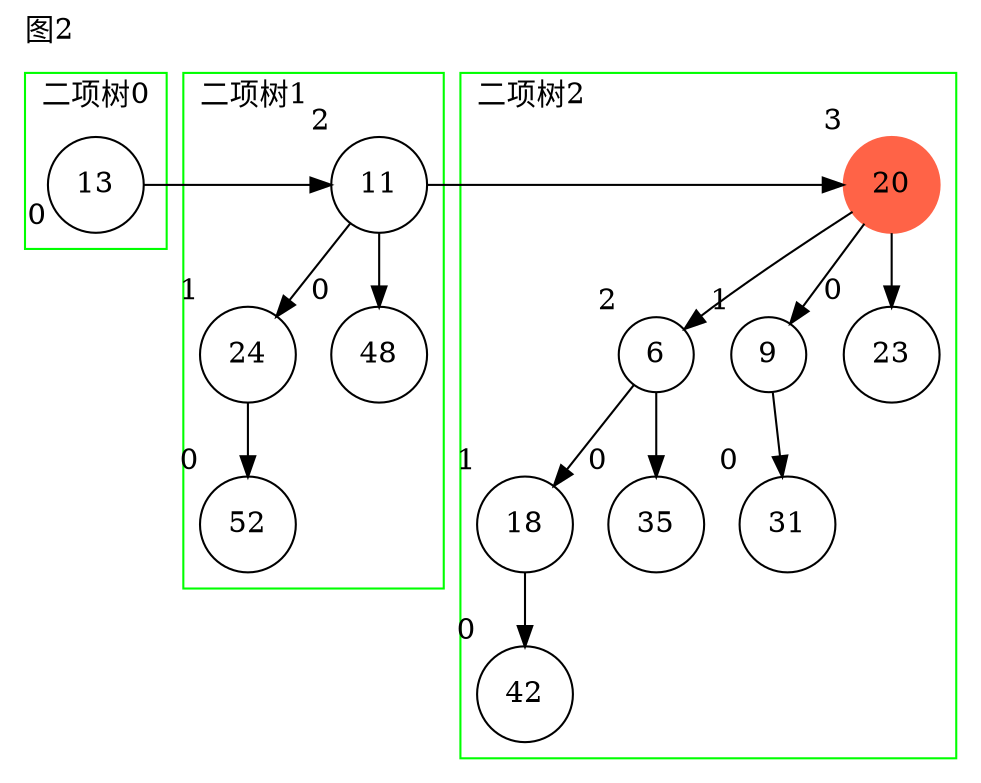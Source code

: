 digraph g{
node[shape=circle];
label="图2";
labeljust=l;
labelloc=t;
subgraph cluster_0 {
pencolor=green;label="二项树0";
n241[label=13, xlabel=0];
}
subgraph cluster_1 {
pencolor=green;label="二项树1";
n242[label=11, xlabel=2];
n243[label=24, xlabel=1];
n242->n243;
n244[label=48, xlabel=0];
n242->n244[weight=100];
n245[label=52, xlabel=0];
n243->n245[weight=100];
}
n241->n242[constraint=false];
subgraph cluster_2 {
pencolor=green;label="二项树2";
n246[label=20, xlabel=3, style = filled,color="tomato"];
n247[label=6, xlabel=2];
n246->n247;
n248[label=9, xlabel=1];
n246->n248;
n249[label=23, xlabel=0];
n246->n249[weight=100];
n250[label=31, xlabel=0];
n248->n250[weight=100];
n251[label=18, xlabel=1];
n247->n251;
n252[label=35, xlabel=0];
n247->n252[weight=100];
n253[label=42, xlabel=0];
n251->n253[weight=100];
}
n242->n246[constraint=false];
}
